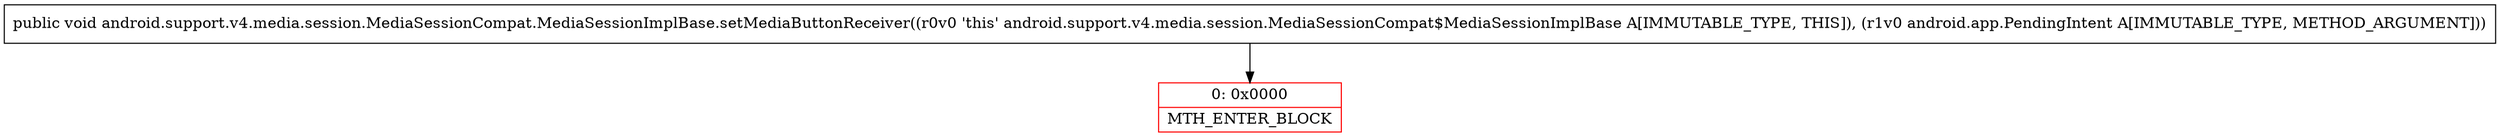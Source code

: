 digraph "CFG forandroid.support.v4.media.session.MediaSessionCompat.MediaSessionImplBase.setMediaButtonReceiver(Landroid\/app\/PendingIntent;)V" {
subgraph cluster_Region_862136858 {
label = "R(0)";
node [shape=record,color=blue];
}
Node_0 [shape=record,color=red,label="{0\:\ 0x0000|MTH_ENTER_BLOCK\l}"];
MethodNode[shape=record,label="{public void android.support.v4.media.session.MediaSessionCompat.MediaSessionImplBase.setMediaButtonReceiver((r0v0 'this' android.support.v4.media.session.MediaSessionCompat$MediaSessionImplBase A[IMMUTABLE_TYPE, THIS]), (r1v0 android.app.PendingIntent A[IMMUTABLE_TYPE, METHOD_ARGUMENT])) }"];
MethodNode -> Node_0;
}

